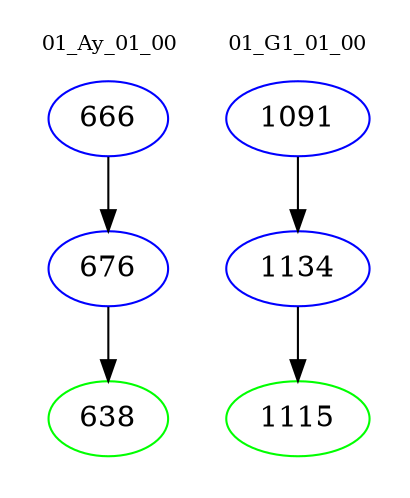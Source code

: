 digraph{
subgraph cluster_0 {
color = white
label = "01_Ay_01_00";
fontsize=10;
T0_666 [label="666", color="blue"]
T0_666 -> T0_676 [color="black"]
T0_676 [label="676", color="blue"]
T0_676 -> T0_638 [color="black"]
T0_638 [label="638", color="green"]
}
subgraph cluster_1 {
color = white
label = "01_G1_01_00";
fontsize=10;
T1_1091 [label="1091", color="blue"]
T1_1091 -> T1_1134 [color="black"]
T1_1134 [label="1134", color="blue"]
T1_1134 -> T1_1115 [color="black"]
T1_1115 [label="1115", color="green"]
}
}
